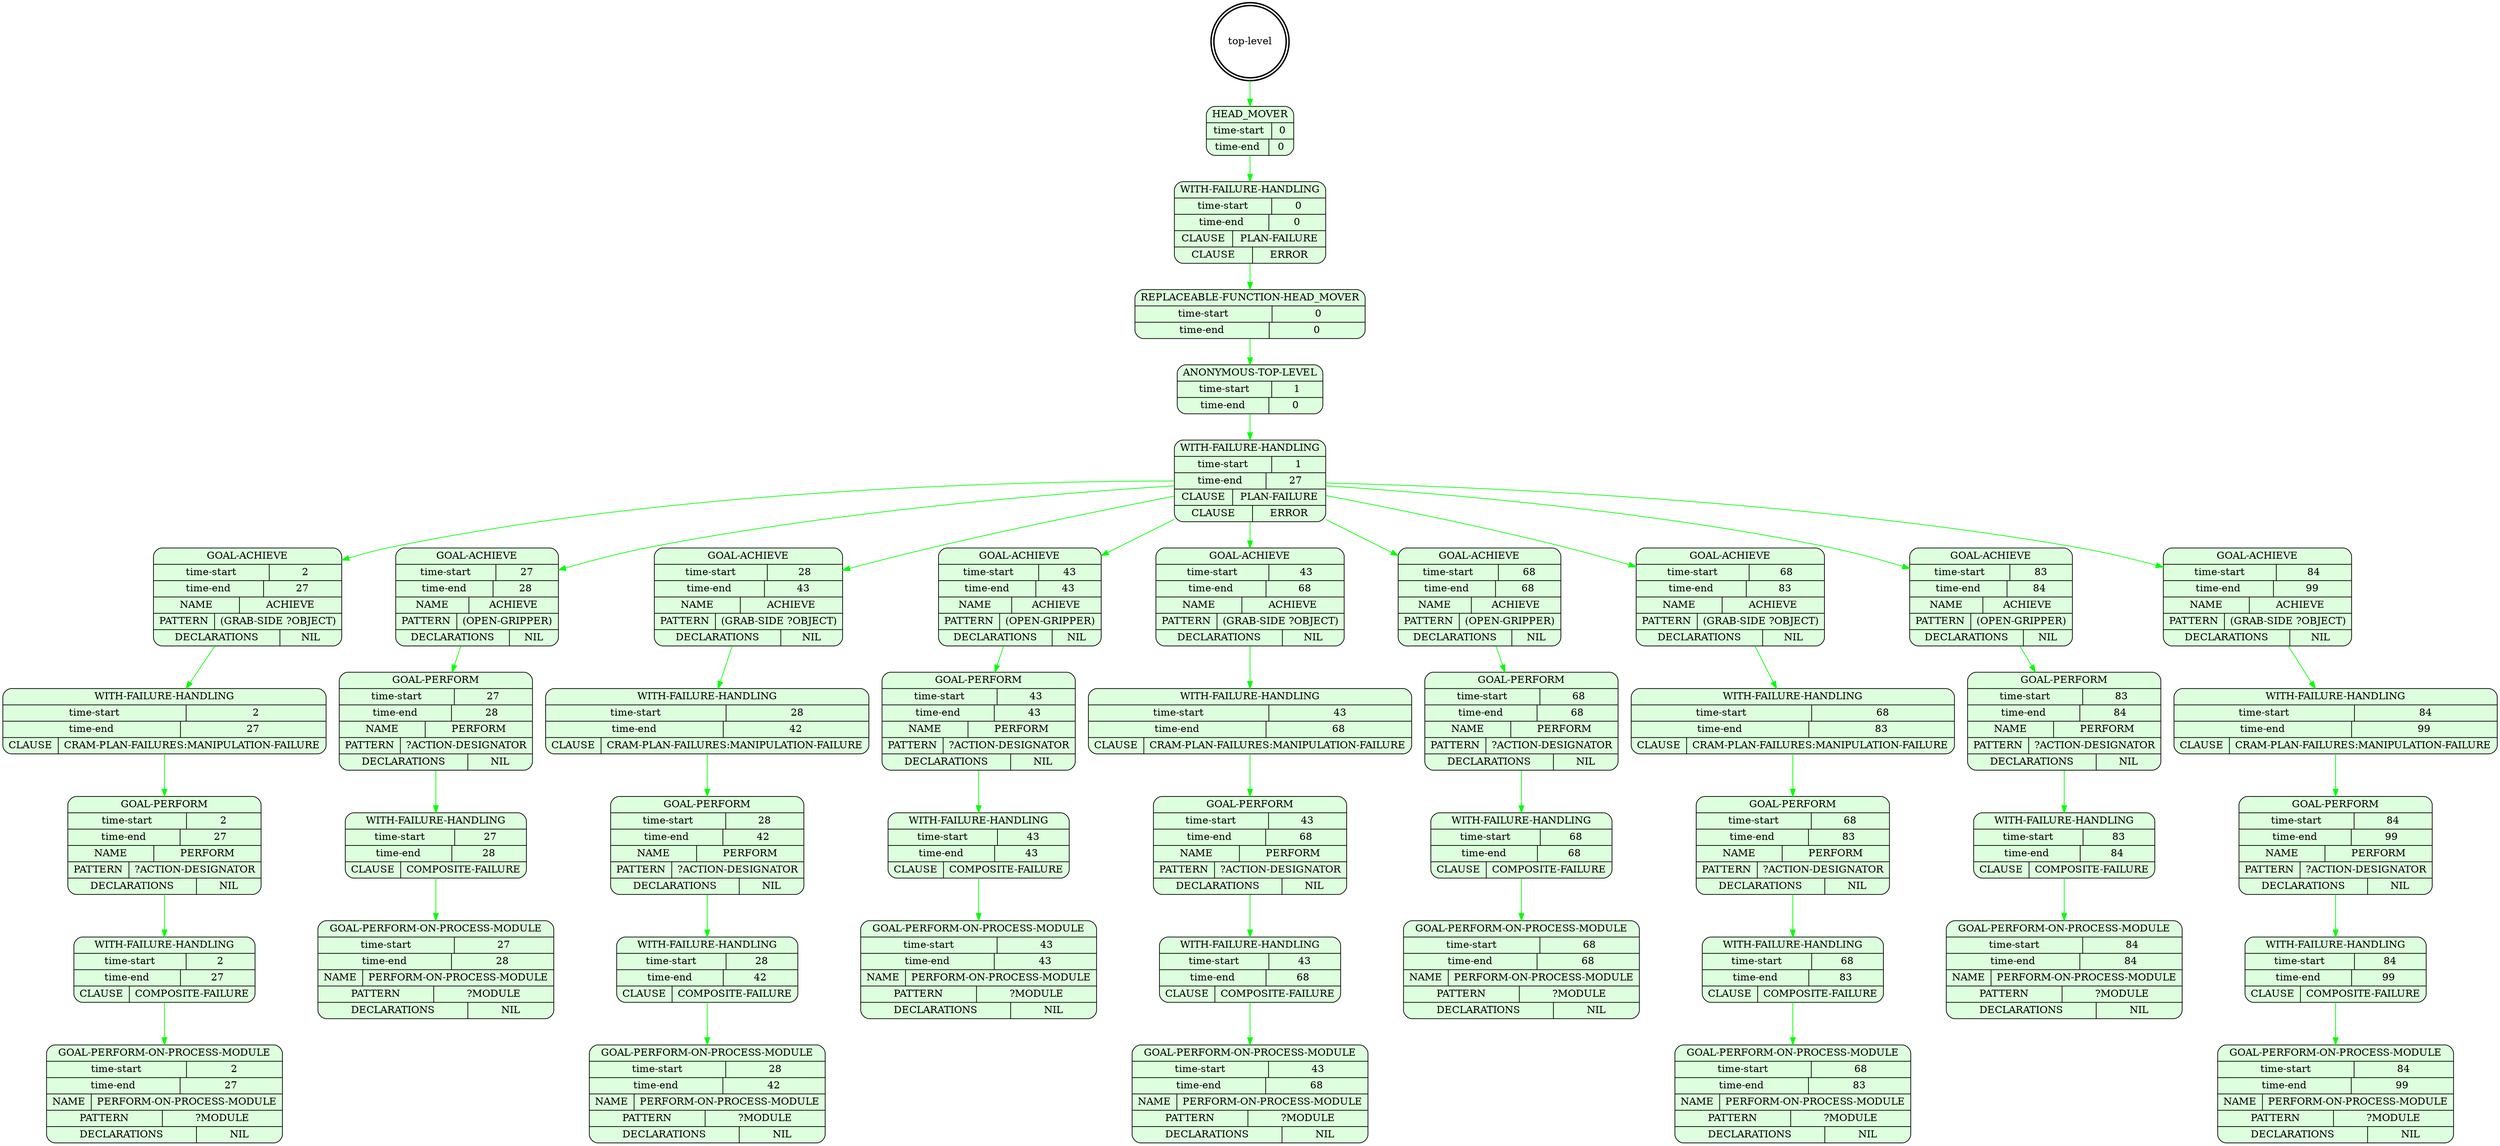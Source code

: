 digraph plangraph_JJFQ6vsehiqnLVWX {
  node_sEu0rFMlh2uRlb3B [shape=doublecircle, style=bold, label="top-level"];

  node_Sai5wgJMhKrmesef [shape=Mrecord, style=filled, fillcolor="#ddffdd", label="{HEAD_MOVER|{time-start | 0}|{time-end | 0}}"];
  edge [color="green", label=""];
  node_sEu0rFMlh2uRlb3B -> node_Sai5wgJMhKrmesef;

  node_Mxl7wQt92NTPCBFp [shape=Mrecord, style=filled, fillcolor="#ddffdd", label="{WITH-FAILURE-HANDLING|{time-start | 0}|{time-end | 0}|{CLAUSE | PLAN-FAILURE}|{CLAUSE | ERROR}}"];
  edge [color="green", label=""];
  node_Sai5wgJMhKrmesef -> node_Mxl7wQt92NTPCBFp;

  node_U4UhYmjnEYeAsB8Q [shape=Mrecord, style=filled, fillcolor="#ddffdd", label="{REPLACEABLE-FUNCTION-HEAD_MOVER|{time-start | 0}|{time-end | 0}}"];
  edge [color="green", label=""];
  node_Mxl7wQt92NTPCBFp -> node_U4UhYmjnEYeAsB8Q;

  node_TgouBrGsH9weR8fA [shape=Mrecord, style=filled, fillcolor="#ddffdd", label="{ANONYMOUS-TOP-LEVEL|{time-start | 1}|{time-end | 0}}"];
  edge [color="green", label=""];
  node_U4UhYmjnEYeAsB8Q -> node_TgouBrGsH9weR8fA;

  node_hPN5edmzt7a5RQb7 [shape=Mrecord, style=filled, fillcolor="#ddffdd", label="{WITH-FAILURE-HANDLING|{time-start | 1}|{time-end | 27}|{CLAUSE | PLAN-FAILURE}|{CLAUSE | ERROR}}"];
  edge [color="green", label=""];
  node_TgouBrGsH9weR8fA -> node_hPN5edmzt7a5RQb7;

  node_ZZ4fAY62lAbnlP89 [shape=Mrecord, style=filled, fillcolor="#ddffdd", label="{GOAL-ACHIEVE|{time-start | 2}|{time-end | 27}|{NAME | ACHIEVE}|{PATTERN | (GRAB-SIDE ?OBJECT)}|{DECLARATIONS | NIL}}"];
  edge [color="green", label=""];
  node_hPN5edmzt7a5RQb7 -> node_ZZ4fAY62lAbnlP89;

  node_I8J5r38EoIBis59K [shape=Mrecord, style=filled, fillcolor="#ddffdd", label="{WITH-FAILURE-HANDLING|{time-start | 2}|{time-end | 27}|{CLAUSE | CRAM-PLAN-FAILURES:MANIPULATION-FAILURE}}"];
  edge [color="green", label=""];
  node_ZZ4fAY62lAbnlP89 -> node_I8J5r38EoIBis59K;

  node_t4v6ZPlDwdD2jPie [shape=Mrecord, style=filled, fillcolor="#ddffdd", label="{GOAL-PERFORM|{time-start | 2}|{time-end | 27}|{NAME | PERFORM}|{PATTERN | ?ACTION-DESIGNATOR}|{DECLARATIONS | NIL}}"];
  edge [color="green", label=""];
  node_I8J5r38EoIBis59K -> node_t4v6ZPlDwdD2jPie;

  node_Z5FbFoaPJlmfHxU6 [shape=Mrecord, style=filled, fillcolor="#ddffdd", label="{WITH-FAILURE-HANDLING|{time-start | 2}|{time-end | 27}|{CLAUSE | COMPOSITE-FAILURE}}"];
  edge [color="green", label=""];
  node_t4v6ZPlDwdD2jPie -> node_Z5FbFoaPJlmfHxU6;

  node_f5kKEy5trWVq0E6h [shape=Mrecord, style=filled, fillcolor="#ddffdd", label="{GOAL-PERFORM-ON-PROCESS-MODULE|{time-start | 2}|{time-end | 27}|{NAME | PERFORM-ON-PROCESS-MODULE}|{PATTERN | ?MODULE}|{DECLARATIONS | NIL}}"];
  edge [color="green", label=""];
  node_Z5FbFoaPJlmfHxU6 -> node_f5kKEy5trWVq0E6h;

  node_LpLjpqas0NA4KP90 [shape=Mrecord, style=filled, fillcolor="#ddffdd", label="{GOAL-ACHIEVE|{time-start | 27}|{time-end | 28}|{NAME | ACHIEVE}|{PATTERN | (OPEN-GRIPPER)}|{DECLARATIONS | NIL}}"];
  edge [color="green", label=""];
  node_hPN5edmzt7a5RQb7 -> node_LpLjpqas0NA4KP90;

  node_OenO9lpMiVitBxpf [shape=Mrecord, style=filled, fillcolor="#ddffdd", label="{GOAL-PERFORM|{time-start | 27}|{time-end | 28}|{NAME | PERFORM}|{PATTERN | ?ACTION-DESIGNATOR}|{DECLARATIONS | NIL}}"];
  edge [color="green", label=""];
  node_LpLjpqas0NA4KP90 -> node_OenO9lpMiVitBxpf;

  node_rsZNd7t5OplcISwF [shape=Mrecord, style=filled, fillcolor="#ddffdd", label="{WITH-FAILURE-HANDLING|{time-start | 27}|{time-end | 28}|{CLAUSE | COMPOSITE-FAILURE}}"];
  edge [color="green", label=""];
  node_OenO9lpMiVitBxpf -> node_rsZNd7t5OplcISwF;

  node_6481SaRDr449lorF [shape=Mrecord, style=filled, fillcolor="#ddffdd", label="{GOAL-PERFORM-ON-PROCESS-MODULE|{time-start | 27}|{time-end | 28}|{NAME | PERFORM-ON-PROCESS-MODULE}|{PATTERN | ?MODULE}|{DECLARATIONS | NIL}}"];
  edge [color="green", label=""];
  node_rsZNd7t5OplcISwF -> node_6481SaRDr449lorF;

  node_NI4QTKx8QJAGjlp2 [shape=Mrecord, style=filled, fillcolor="#ddffdd", label="{GOAL-ACHIEVE|{time-start | 28}|{time-end | 43}|{NAME | ACHIEVE}|{PATTERN | (GRAB-SIDE ?OBJECT)}|{DECLARATIONS | NIL}}"];
  edge [color="green", label=""];
  node_hPN5edmzt7a5RQb7 -> node_NI4QTKx8QJAGjlp2;

  node_13HZD17ABP4USqUP [shape=Mrecord, style=filled, fillcolor="#ddffdd", label="{WITH-FAILURE-HANDLING|{time-start | 28}|{time-end | 42}|{CLAUSE | CRAM-PLAN-FAILURES:MANIPULATION-FAILURE}}"];
  edge [color="green", label=""];
  node_NI4QTKx8QJAGjlp2 -> node_13HZD17ABP4USqUP;

  node_q8BpEXpKRsFZXkmI [shape=Mrecord, style=filled, fillcolor="#ddffdd", label="{GOAL-PERFORM|{time-start | 28}|{time-end | 42}|{NAME | PERFORM}|{PATTERN | ?ACTION-DESIGNATOR}|{DECLARATIONS | NIL}}"];
  edge [color="green", label=""];
  node_13HZD17ABP4USqUP -> node_q8BpEXpKRsFZXkmI;

  node_KpkO1bJuQ87GPjDa [shape=Mrecord, style=filled, fillcolor="#ddffdd", label="{WITH-FAILURE-HANDLING|{time-start | 28}|{time-end | 42}|{CLAUSE | COMPOSITE-FAILURE}}"];
  edge [color="green", label=""];
  node_q8BpEXpKRsFZXkmI -> node_KpkO1bJuQ87GPjDa;

  node_ENs1OvwAKuIVcTCQ [shape=Mrecord, style=filled, fillcolor="#ddffdd", label="{GOAL-PERFORM-ON-PROCESS-MODULE|{time-start | 28}|{time-end | 42}|{NAME | PERFORM-ON-PROCESS-MODULE}|{PATTERN | ?MODULE}|{DECLARATIONS | NIL}}"];
  edge [color="green", label=""];
  node_KpkO1bJuQ87GPjDa -> node_ENs1OvwAKuIVcTCQ;

  node_vrhiGkCTzZOsvnaY [shape=Mrecord, style=filled, fillcolor="#ddffdd", label="{GOAL-ACHIEVE|{time-start | 43}|{time-end | 43}|{NAME | ACHIEVE}|{PATTERN | (OPEN-GRIPPER)}|{DECLARATIONS | NIL}}"];
  edge [color="green", label=""];
  node_hPN5edmzt7a5RQb7 -> node_vrhiGkCTzZOsvnaY;

  node_3e9JrAGZ2K6I6PPS [shape=Mrecord, style=filled, fillcolor="#ddffdd", label="{GOAL-PERFORM|{time-start | 43}|{time-end | 43}|{NAME | PERFORM}|{PATTERN | ?ACTION-DESIGNATOR}|{DECLARATIONS | NIL}}"];
  edge [color="green", label=""];
  node_vrhiGkCTzZOsvnaY -> node_3e9JrAGZ2K6I6PPS;

  node_7kF9hOl2reXYkbEM [shape=Mrecord, style=filled, fillcolor="#ddffdd", label="{WITH-FAILURE-HANDLING|{time-start | 43}|{time-end | 43}|{CLAUSE | COMPOSITE-FAILURE}}"];
  edge [color="green", label=""];
  node_3e9JrAGZ2K6I6PPS -> node_7kF9hOl2reXYkbEM;

  node_TU5jEvXDmTVgzGUC [shape=Mrecord, style=filled, fillcolor="#ddffdd", label="{GOAL-PERFORM-ON-PROCESS-MODULE|{time-start | 43}|{time-end | 43}|{NAME | PERFORM-ON-PROCESS-MODULE}|{PATTERN | ?MODULE}|{DECLARATIONS | NIL}}"];
  edge [color="green", label=""];
  node_7kF9hOl2reXYkbEM -> node_TU5jEvXDmTVgzGUC;

  node_NHrNpXqQmN9iGiWQ [shape=Mrecord, style=filled, fillcolor="#ddffdd", label="{GOAL-ACHIEVE|{time-start | 43}|{time-end | 68}|{NAME | ACHIEVE}|{PATTERN | (GRAB-SIDE ?OBJECT)}|{DECLARATIONS | NIL}}"];
  edge [color="green", label=""];
  node_hPN5edmzt7a5RQb7 -> node_NHrNpXqQmN9iGiWQ;

  node_Ao7QZP28OWIxDUaT [shape=Mrecord, style=filled, fillcolor="#ddffdd", label="{WITH-FAILURE-HANDLING|{time-start | 43}|{time-end | 68}|{CLAUSE | CRAM-PLAN-FAILURES:MANIPULATION-FAILURE}}"];
  edge [color="green", label=""];
  node_NHrNpXqQmN9iGiWQ -> node_Ao7QZP28OWIxDUaT;

  node_Ed5VWY2BJk6MtYp2 [shape=Mrecord, style=filled, fillcolor="#ddffdd", label="{GOAL-PERFORM|{time-start | 43}|{time-end | 68}|{NAME | PERFORM}|{PATTERN | ?ACTION-DESIGNATOR}|{DECLARATIONS | NIL}}"];
  edge [color="green", label=""];
  node_Ao7QZP28OWIxDUaT -> node_Ed5VWY2BJk6MtYp2;

  node_PYRSheI6CNIylQJh [shape=Mrecord, style=filled, fillcolor="#ddffdd", label="{WITH-FAILURE-HANDLING|{time-start | 43}|{time-end | 68}|{CLAUSE | COMPOSITE-FAILURE}}"];
  edge [color="green", label=""];
  node_Ed5VWY2BJk6MtYp2 -> node_PYRSheI6CNIylQJh;

  node_m6AyJlY3FNOm8CG1 [shape=Mrecord, style=filled, fillcolor="#ddffdd", label="{GOAL-PERFORM-ON-PROCESS-MODULE|{time-start | 43}|{time-end | 68}|{NAME | PERFORM-ON-PROCESS-MODULE}|{PATTERN | ?MODULE}|{DECLARATIONS | NIL}}"];
  edge [color="green", label=""];
  node_PYRSheI6CNIylQJh -> node_m6AyJlY3FNOm8CG1;

  node_pyjXV5CD121oVSWh [shape=Mrecord, style=filled, fillcolor="#ddffdd", label="{GOAL-ACHIEVE|{time-start | 68}|{time-end | 68}|{NAME | ACHIEVE}|{PATTERN | (OPEN-GRIPPER)}|{DECLARATIONS | NIL}}"];
  edge [color="green", label=""];
  node_hPN5edmzt7a5RQb7 -> node_pyjXV5CD121oVSWh;

  node_uYSXdWV5IrtXb5na [shape=Mrecord, style=filled, fillcolor="#ddffdd", label="{GOAL-PERFORM|{time-start | 68}|{time-end | 68}|{NAME | PERFORM}|{PATTERN | ?ACTION-DESIGNATOR}|{DECLARATIONS | NIL}}"];
  edge [color="green", label=""];
  node_pyjXV5CD121oVSWh -> node_uYSXdWV5IrtXb5na;

  node_yy7XR0ZVSBC9iNyR [shape=Mrecord, style=filled, fillcolor="#ddffdd", label="{WITH-FAILURE-HANDLING|{time-start | 68}|{time-end | 68}|{CLAUSE | COMPOSITE-FAILURE}}"];
  edge [color="green", label=""];
  node_uYSXdWV5IrtXb5na -> node_yy7XR0ZVSBC9iNyR;

  node_cTo8La1kFt7SmweR [shape=Mrecord, style=filled, fillcolor="#ddffdd", label="{GOAL-PERFORM-ON-PROCESS-MODULE|{time-start | 68}|{time-end | 68}|{NAME | PERFORM-ON-PROCESS-MODULE}|{PATTERN | ?MODULE}|{DECLARATIONS | NIL}}"];
  edge [color="green", label=""];
  node_yy7XR0ZVSBC9iNyR -> node_cTo8La1kFt7SmweR;

  node_tHPz59TR5F9FWEnj [shape=Mrecord, style=filled, fillcolor="#ddffdd", label="{GOAL-ACHIEVE|{time-start | 68}|{time-end | 83}|{NAME | ACHIEVE}|{PATTERN | (GRAB-SIDE ?OBJECT)}|{DECLARATIONS | NIL}}"];
  edge [color="green", label=""];
  node_hPN5edmzt7a5RQb7 -> node_tHPz59TR5F9FWEnj;

  node_D8FuyELGpZxpA2X1 [shape=Mrecord, style=filled, fillcolor="#ddffdd", label="{WITH-FAILURE-HANDLING|{time-start | 68}|{time-end | 83}|{CLAUSE | CRAM-PLAN-FAILURES:MANIPULATION-FAILURE}}"];
  edge [color="green", label=""];
  node_tHPz59TR5F9FWEnj -> node_D8FuyELGpZxpA2X1;

  node_9rNphmbDB69INvld [shape=Mrecord, style=filled, fillcolor="#ddffdd", label="{GOAL-PERFORM|{time-start | 68}|{time-end | 83}|{NAME | PERFORM}|{PATTERN | ?ACTION-DESIGNATOR}|{DECLARATIONS | NIL}}"];
  edge [color="green", label=""];
  node_D8FuyELGpZxpA2X1 -> node_9rNphmbDB69INvld;

  node_f9TL0CFVNaxzDcDw [shape=Mrecord, style=filled, fillcolor="#ddffdd", label="{WITH-FAILURE-HANDLING|{time-start | 68}|{time-end | 83}|{CLAUSE | COMPOSITE-FAILURE}}"];
  edge [color="green", label=""];
  node_9rNphmbDB69INvld -> node_f9TL0CFVNaxzDcDw;

  node_10inrJFxFiQfKiFw [shape=Mrecord, style=filled, fillcolor="#ddffdd", label="{GOAL-PERFORM-ON-PROCESS-MODULE|{time-start | 68}|{time-end | 83}|{NAME | PERFORM-ON-PROCESS-MODULE}|{PATTERN | ?MODULE}|{DECLARATIONS | NIL}}"];
  edge [color="green", label=""];
  node_f9TL0CFVNaxzDcDw -> node_10inrJFxFiQfKiFw;

  node_kxvk8km1PO3kWx0W [shape=Mrecord, style=filled, fillcolor="#ddffdd", label="{GOAL-ACHIEVE|{time-start | 83}|{time-end | 84}|{NAME | ACHIEVE}|{PATTERN | (OPEN-GRIPPER)}|{DECLARATIONS | NIL}}"];
  edge [color="green", label=""];
  node_hPN5edmzt7a5RQb7 -> node_kxvk8km1PO3kWx0W;

  node_mXnx1Kv3dO4afYjF [shape=Mrecord, style=filled, fillcolor="#ddffdd", label="{GOAL-PERFORM|{time-start | 83}|{time-end | 84}|{NAME | PERFORM}|{PATTERN | ?ACTION-DESIGNATOR}|{DECLARATIONS | NIL}}"];
  edge [color="green", label=""];
  node_kxvk8km1PO3kWx0W -> node_mXnx1Kv3dO4afYjF;

  node_jSoSxrQHFV8lrb2N [shape=Mrecord, style=filled, fillcolor="#ddffdd", label="{WITH-FAILURE-HANDLING|{time-start | 83}|{time-end | 84}|{CLAUSE | COMPOSITE-FAILURE}}"];
  edge [color="green", label=""];
  node_mXnx1Kv3dO4afYjF -> node_jSoSxrQHFV8lrb2N;

  node_bD172JldnV7ZKqAn [shape=Mrecord, style=filled, fillcolor="#ddffdd", label="{GOAL-PERFORM-ON-PROCESS-MODULE|{time-start | 84}|{time-end | 84}|{NAME | PERFORM-ON-PROCESS-MODULE}|{PATTERN | ?MODULE}|{DECLARATIONS | NIL}}"];
  edge [color="green", label=""];
  node_jSoSxrQHFV8lrb2N -> node_bD172JldnV7ZKqAn;

  node_Dcu8iImxwvJwBlw9 [shape=Mrecord, style=filled, fillcolor="#ddffdd", label="{GOAL-ACHIEVE|{time-start | 84}|{time-end | 99}|{NAME | ACHIEVE}|{PATTERN | (GRAB-SIDE ?OBJECT)}|{DECLARATIONS | NIL}}"];
  edge [color="green", label=""];
  node_hPN5edmzt7a5RQb7 -> node_Dcu8iImxwvJwBlw9;

  node_5s6jJ5H54DLAfUIC [shape=Mrecord, style=filled, fillcolor="#ddffdd", label="{WITH-FAILURE-HANDLING|{time-start | 84}|{time-end | 99}|{CLAUSE | CRAM-PLAN-FAILURES:MANIPULATION-FAILURE}}"];
  edge [color="green", label=""];
  node_Dcu8iImxwvJwBlw9 -> node_5s6jJ5H54DLAfUIC;

  node_DMQV459bvcMVZOVT [shape=Mrecord, style=filled, fillcolor="#ddffdd", label="{GOAL-PERFORM|{time-start | 84}|{time-end | 99}|{NAME | PERFORM}|{PATTERN | ?ACTION-DESIGNATOR}|{DECLARATIONS | NIL}}"];
  edge [color="green", label=""];
  node_5s6jJ5H54DLAfUIC -> node_DMQV459bvcMVZOVT;

  node_EidKV8PpplMhl9mP [shape=Mrecord, style=filled, fillcolor="#ddffdd", label="{WITH-FAILURE-HANDLING|{time-start | 84}|{time-end | 99}|{CLAUSE | COMPOSITE-FAILURE}}"];
  edge [color="green", label=""];
  node_DMQV459bvcMVZOVT -> node_EidKV8PpplMhl9mP;

  node_N02dHlaPq5Us6vb2 [shape=Mrecord, style=filled, fillcolor="#ddffdd", label="{GOAL-PERFORM-ON-PROCESS-MODULE|{time-start | 84}|{time-end | 99}|{NAME | PERFORM-ON-PROCESS-MODULE}|{PATTERN | ?MODULE}|{DECLARATIONS | NIL}}"];
  edge [color="green", label=""];
  node_EidKV8PpplMhl9mP -> node_N02dHlaPq5Us6vb2;
}
